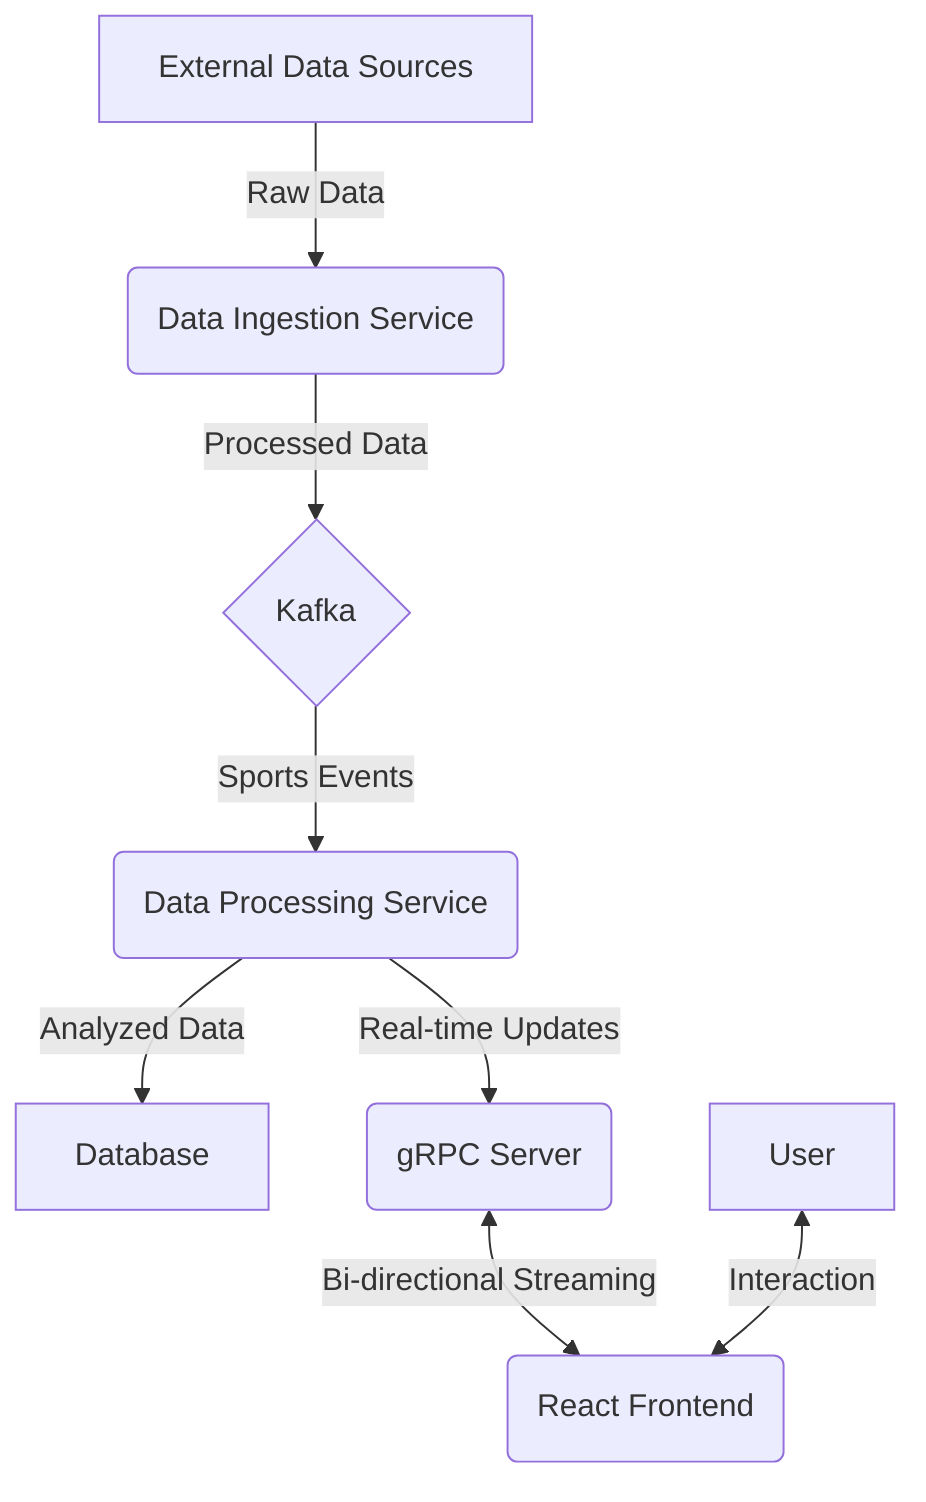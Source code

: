 graph TD
    A[External Data Sources] -->|Raw Data| B(Data Ingestion Service)
    B -->|Processed Data| C{Kafka}
    C -->|Sports Events| D(Data Processing Service)
    D -->|Analyzed Data| E[Database]
    D -->|Real-time Updates| F(gRPC Server)
    F <-->|Bi-directional Streaming| G(React Frontend)
    H[User] <-->|Interaction| G